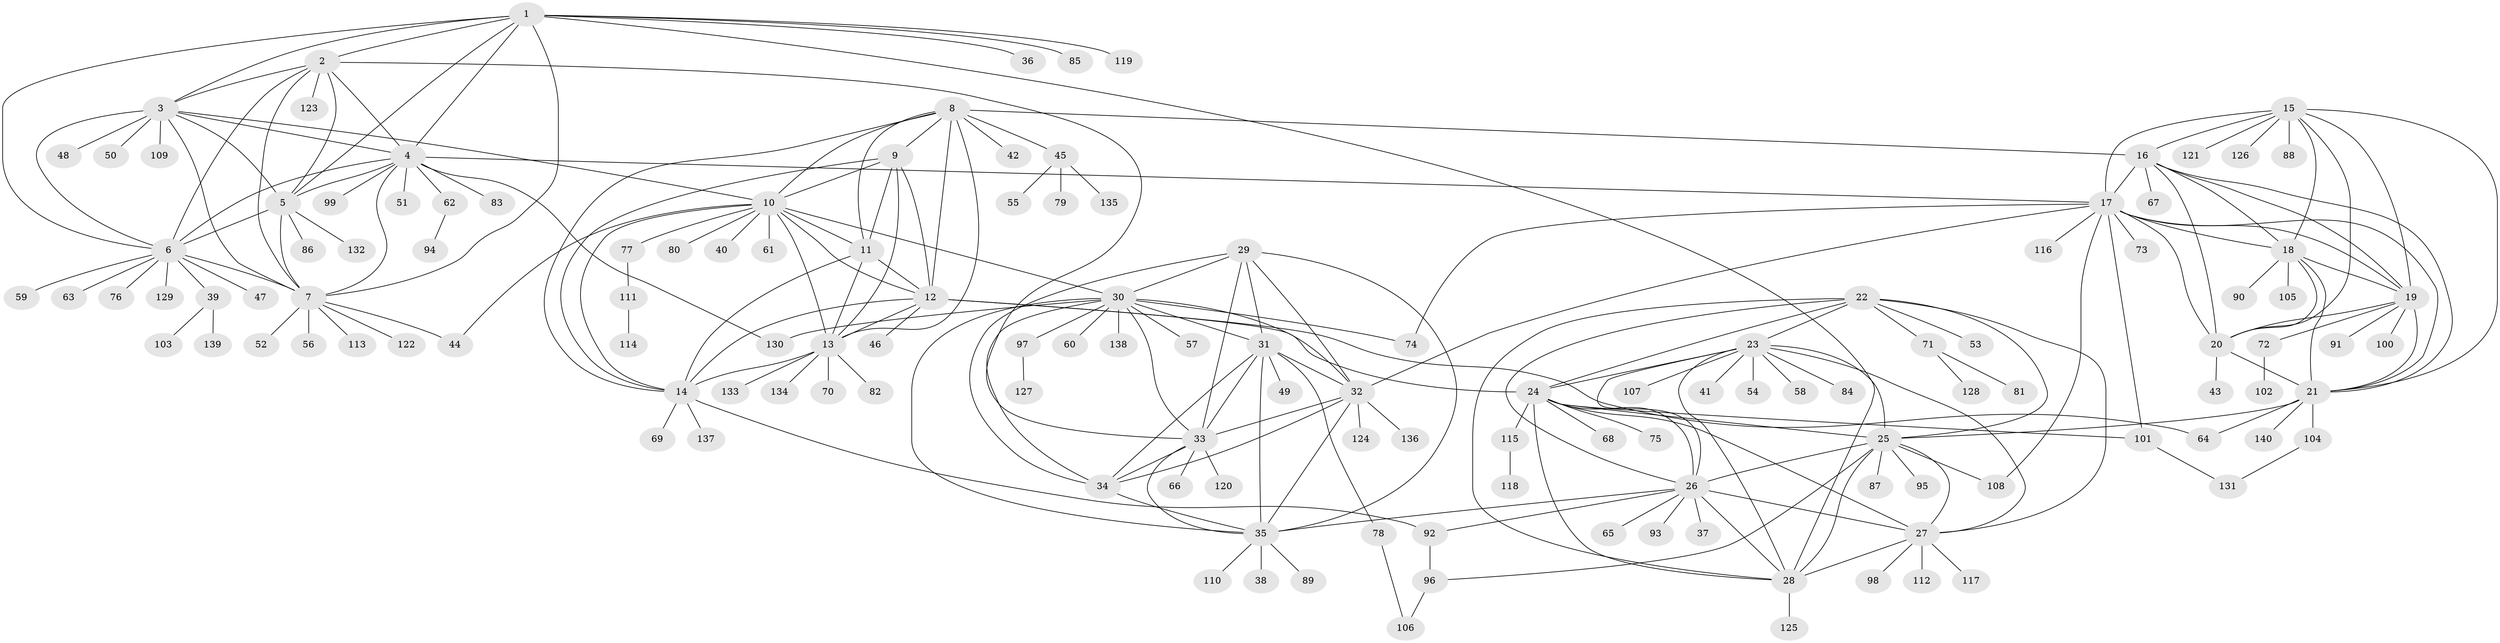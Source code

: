 // coarse degree distribution, {9: 0.04, 7: 0.08, 11: 0.02, 10: 0.05, 8: 0.03, 6: 0.04, 12: 0.02, 18: 0.01, 1: 0.53, 3: 0.05, 2: 0.12, 4: 0.01}
// Generated by graph-tools (version 1.1) at 2025/52/03/04/25 22:52:47]
// undirected, 140 vertices, 230 edges
graph export_dot {
  node [color=gray90,style=filled];
  1;
  2;
  3;
  4;
  5;
  6;
  7;
  8;
  9;
  10;
  11;
  12;
  13;
  14;
  15;
  16;
  17;
  18;
  19;
  20;
  21;
  22;
  23;
  24;
  25;
  26;
  27;
  28;
  29;
  30;
  31;
  32;
  33;
  34;
  35;
  36;
  37;
  38;
  39;
  40;
  41;
  42;
  43;
  44;
  45;
  46;
  47;
  48;
  49;
  50;
  51;
  52;
  53;
  54;
  55;
  56;
  57;
  58;
  59;
  60;
  61;
  62;
  63;
  64;
  65;
  66;
  67;
  68;
  69;
  70;
  71;
  72;
  73;
  74;
  75;
  76;
  77;
  78;
  79;
  80;
  81;
  82;
  83;
  84;
  85;
  86;
  87;
  88;
  89;
  90;
  91;
  92;
  93;
  94;
  95;
  96;
  97;
  98;
  99;
  100;
  101;
  102;
  103;
  104;
  105;
  106;
  107;
  108;
  109;
  110;
  111;
  112;
  113;
  114;
  115;
  116;
  117;
  118;
  119;
  120;
  121;
  122;
  123;
  124;
  125;
  126;
  127;
  128;
  129;
  130;
  131;
  132;
  133;
  134;
  135;
  136;
  137;
  138;
  139;
  140;
  1 -- 2;
  1 -- 3;
  1 -- 4;
  1 -- 5;
  1 -- 6;
  1 -- 7;
  1 -- 28;
  1 -- 36;
  1 -- 85;
  1 -- 119;
  2 -- 3;
  2 -- 4;
  2 -- 5;
  2 -- 6;
  2 -- 7;
  2 -- 33;
  2 -- 123;
  3 -- 4;
  3 -- 5;
  3 -- 6;
  3 -- 7;
  3 -- 10;
  3 -- 48;
  3 -- 50;
  3 -- 109;
  4 -- 5;
  4 -- 6;
  4 -- 7;
  4 -- 17;
  4 -- 51;
  4 -- 62;
  4 -- 83;
  4 -- 99;
  4 -- 130;
  5 -- 6;
  5 -- 7;
  5 -- 86;
  5 -- 132;
  6 -- 7;
  6 -- 39;
  6 -- 47;
  6 -- 59;
  6 -- 63;
  6 -- 76;
  6 -- 129;
  7 -- 44;
  7 -- 52;
  7 -- 56;
  7 -- 113;
  7 -- 122;
  8 -- 9;
  8 -- 10;
  8 -- 11;
  8 -- 12;
  8 -- 13;
  8 -- 14;
  8 -- 16;
  8 -- 42;
  8 -- 45;
  9 -- 10;
  9 -- 11;
  9 -- 12;
  9 -- 13;
  9 -- 14;
  10 -- 11;
  10 -- 12;
  10 -- 13;
  10 -- 14;
  10 -- 30;
  10 -- 40;
  10 -- 44;
  10 -- 61;
  10 -- 77;
  10 -- 80;
  11 -- 12;
  11 -- 13;
  11 -- 14;
  12 -- 13;
  12 -- 14;
  12 -- 24;
  12 -- 46;
  12 -- 64;
  13 -- 14;
  13 -- 70;
  13 -- 82;
  13 -- 133;
  13 -- 134;
  14 -- 69;
  14 -- 92;
  14 -- 137;
  15 -- 16;
  15 -- 17;
  15 -- 18;
  15 -- 19;
  15 -- 20;
  15 -- 21;
  15 -- 88;
  15 -- 121;
  15 -- 126;
  16 -- 17;
  16 -- 18;
  16 -- 19;
  16 -- 20;
  16 -- 21;
  16 -- 67;
  17 -- 18;
  17 -- 19;
  17 -- 20;
  17 -- 21;
  17 -- 32;
  17 -- 73;
  17 -- 74;
  17 -- 101;
  17 -- 108;
  17 -- 116;
  18 -- 19;
  18 -- 20;
  18 -- 21;
  18 -- 90;
  18 -- 105;
  19 -- 20;
  19 -- 21;
  19 -- 72;
  19 -- 91;
  19 -- 100;
  20 -- 21;
  20 -- 43;
  21 -- 25;
  21 -- 64;
  21 -- 104;
  21 -- 140;
  22 -- 23;
  22 -- 24;
  22 -- 25;
  22 -- 26;
  22 -- 27;
  22 -- 28;
  22 -- 53;
  22 -- 71;
  23 -- 24;
  23 -- 25;
  23 -- 26;
  23 -- 27;
  23 -- 28;
  23 -- 41;
  23 -- 54;
  23 -- 58;
  23 -- 84;
  23 -- 107;
  24 -- 25;
  24 -- 26;
  24 -- 27;
  24 -- 28;
  24 -- 68;
  24 -- 75;
  24 -- 101;
  24 -- 115;
  25 -- 26;
  25 -- 27;
  25 -- 28;
  25 -- 87;
  25 -- 95;
  25 -- 96;
  25 -- 108;
  26 -- 27;
  26 -- 28;
  26 -- 35;
  26 -- 37;
  26 -- 65;
  26 -- 92;
  26 -- 93;
  27 -- 28;
  27 -- 98;
  27 -- 112;
  27 -- 117;
  28 -- 125;
  29 -- 30;
  29 -- 31;
  29 -- 32;
  29 -- 33;
  29 -- 34;
  29 -- 35;
  30 -- 31;
  30 -- 32;
  30 -- 33;
  30 -- 34;
  30 -- 35;
  30 -- 57;
  30 -- 60;
  30 -- 74;
  30 -- 97;
  30 -- 130;
  30 -- 138;
  31 -- 32;
  31 -- 33;
  31 -- 34;
  31 -- 35;
  31 -- 49;
  31 -- 78;
  32 -- 33;
  32 -- 34;
  32 -- 35;
  32 -- 124;
  32 -- 136;
  33 -- 34;
  33 -- 35;
  33 -- 66;
  33 -- 120;
  34 -- 35;
  35 -- 38;
  35 -- 89;
  35 -- 110;
  39 -- 103;
  39 -- 139;
  45 -- 55;
  45 -- 79;
  45 -- 135;
  62 -- 94;
  71 -- 81;
  71 -- 128;
  72 -- 102;
  77 -- 111;
  78 -- 106;
  92 -- 96;
  96 -- 106;
  97 -- 127;
  101 -- 131;
  104 -- 131;
  111 -- 114;
  115 -- 118;
}
